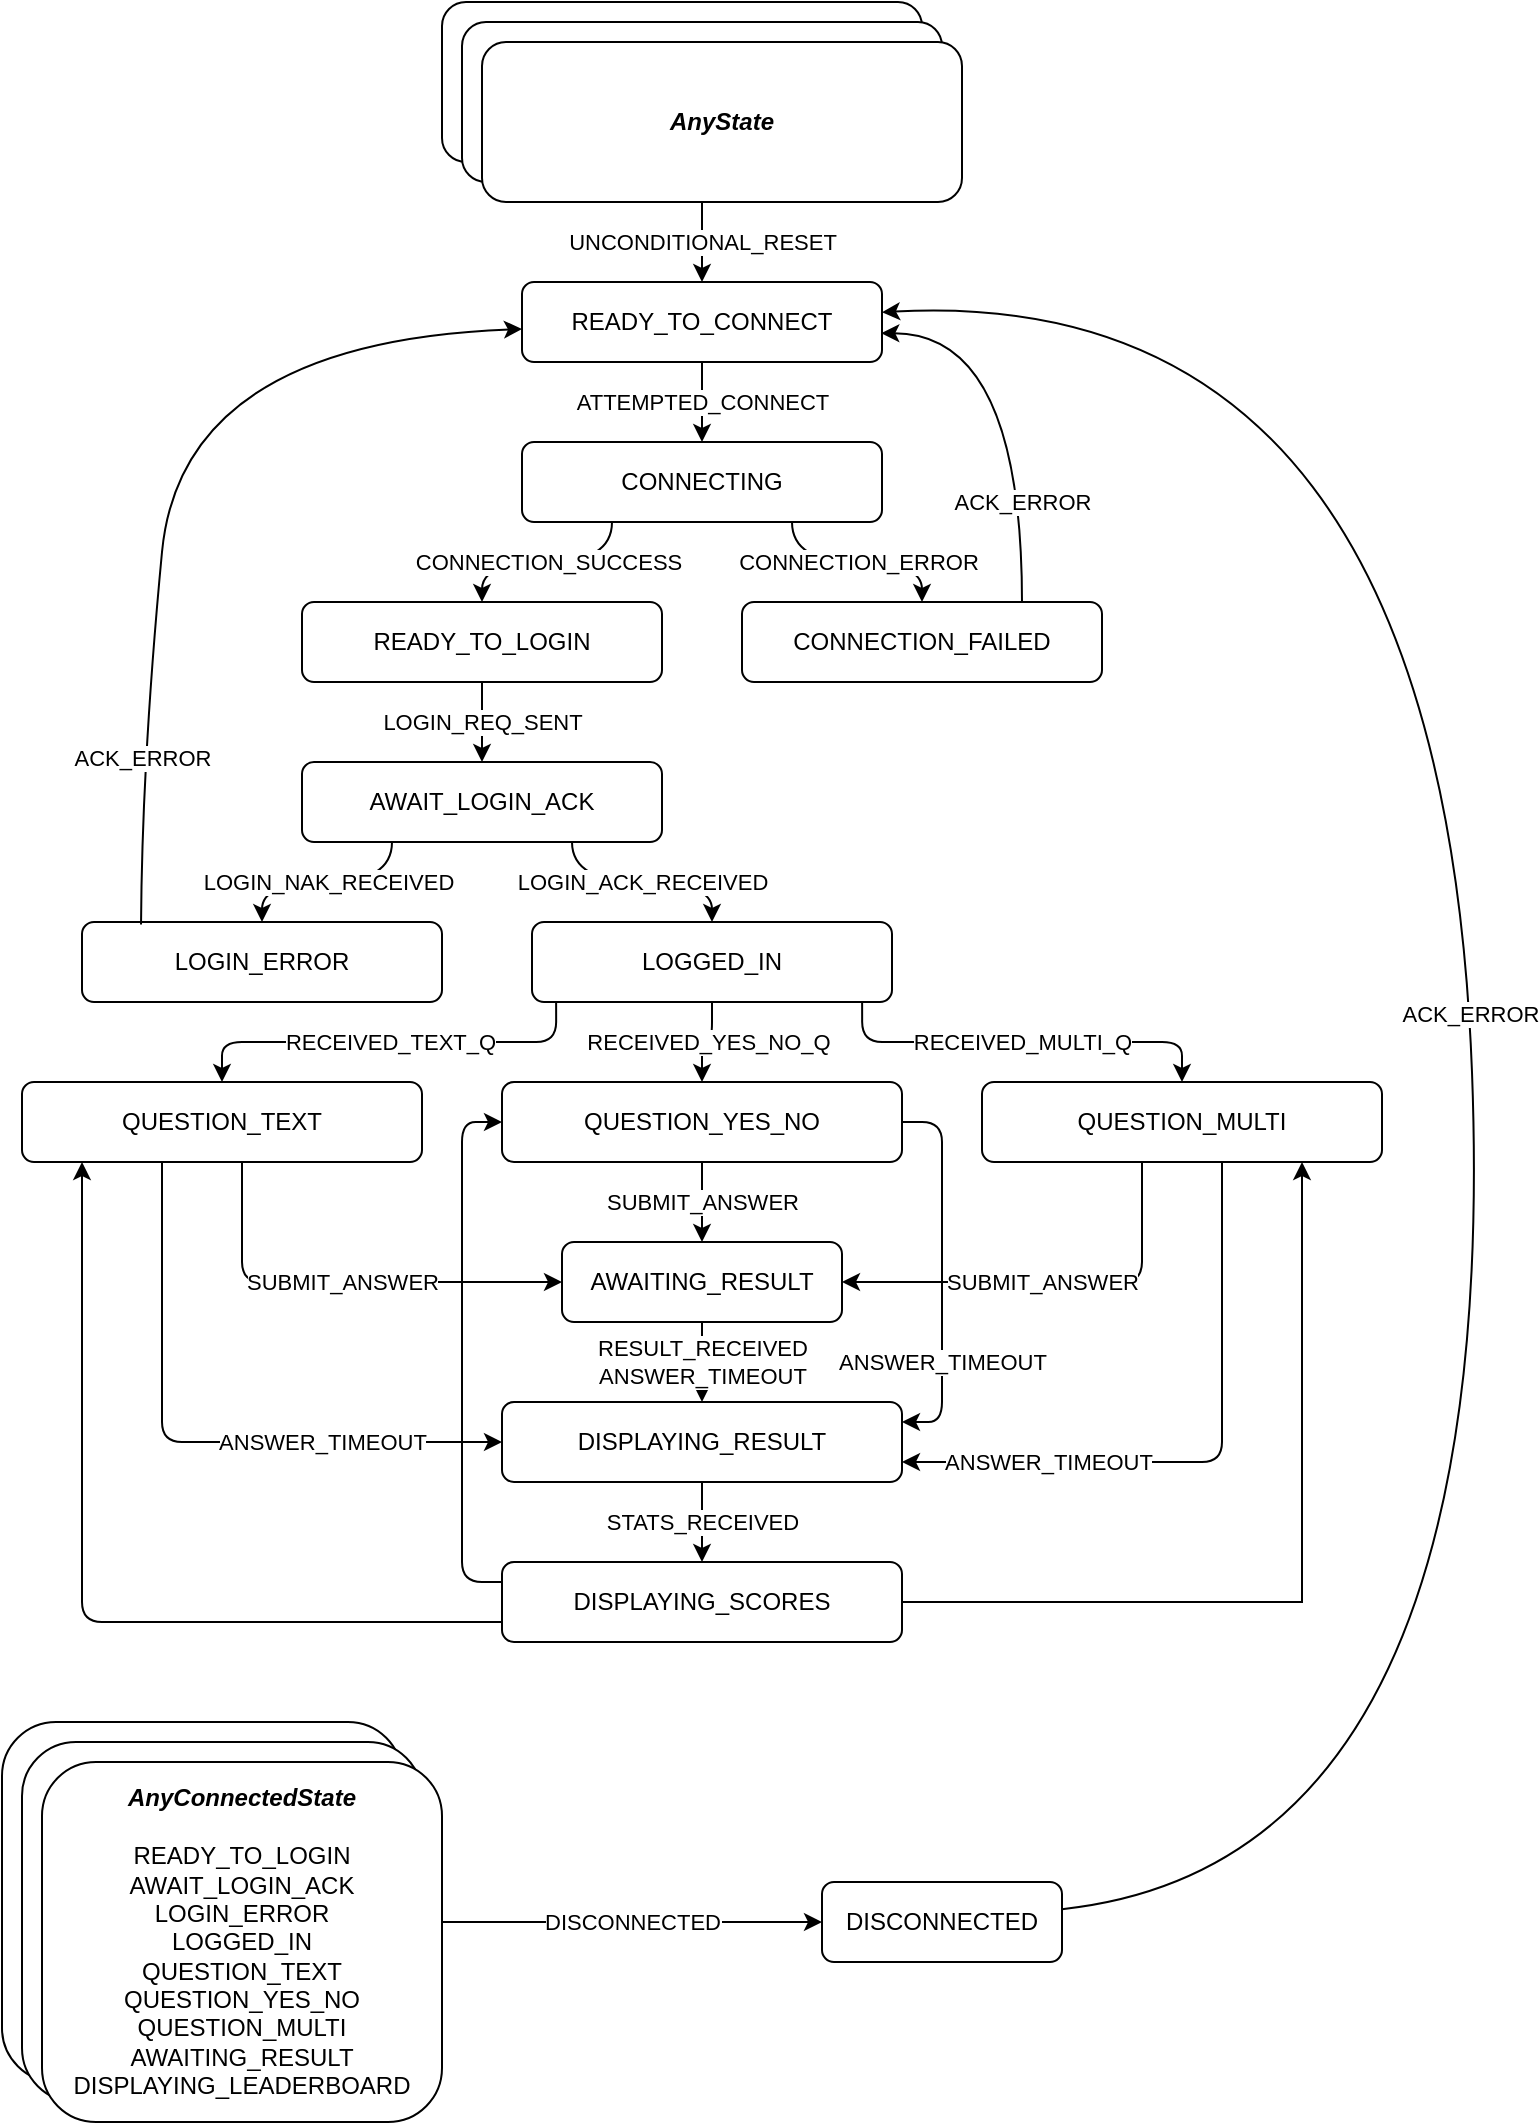 <mxfile version="24.2.5" type="device">
  <diagram name="Page-1" id="l3brLB8d3vX8HoMqFhsw">
    <mxGraphModel dx="989" dy="603" grid="1" gridSize="10" guides="1" tooltips="1" connect="1" arrows="1" fold="1" page="1" pageScale="1" pageWidth="850" pageHeight="1100" math="0" shadow="0">
      <root>
        <mxCell id="0" />
        <mxCell id="1" parent="0" />
        <mxCell id="3FA3rmhRZ6194OctTuVP-1" value="DISCONNECTED" style="rounded=1;whiteSpace=wrap;html=1;" parent="1" vertex="1">
          <mxGeometry x="480" y="960" width="120" height="40" as="geometry" />
        </mxCell>
        <mxCell id="3FA3rmhRZ6194OctTuVP-12" value="ATTEMPTED_CONNECT" style="edgeStyle=orthogonalEdgeStyle;rounded=0;orthogonalLoop=1;jettySize=auto;html=1;" parent="1" source="3FA3rmhRZ6194OctTuVP-2" target="3FA3rmhRZ6194OctTuVP-6" edge="1">
          <mxGeometry relative="1" as="geometry" />
        </mxCell>
        <mxCell id="3FA3rmhRZ6194OctTuVP-2" value="READY_TO_CONNECT" style="rounded=1;whiteSpace=wrap;html=1;" parent="1" vertex="1">
          <mxGeometry x="330" y="160" width="180" height="40" as="geometry" />
        </mxCell>
        <mxCell id="3FA3rmhRZ6194OctTuVP-5" value="ACK_ERROR" style="curved=1;endArrow=classic;html=1;rounded=0;" parent="1" source="3FA3rmhRZ6194OctTuVP-1" target="3FA3rmhRZ6194OctTuVP-2" edge="1">
          <mxGeometry width="50" height="50" relative="1" as="geometry">
            <mxPoint x="530" y="680" as="sourcePoint" />
            <mxPoint x="580" y="630" as="targetPoint" />
            <Array as="points">
              <mxPoint x="820" y="950" />
              <mxPoint x="790" y="160" />
            </Array>
          </mxGeometry>
        </mxCell>
        <mxCell id="3FA3rmhRZ6194OctTuVP-14" value="CONNECTION_ERROR" style="edgeStyle=orthogonalEdgeStyle;rounded=0;orthogonalLoop=1;jettySize=auto;html=1;curved=1;exitX=0.75;exitY=1;exitDx=0;exitDy=0;" parent="1" source="3FA3rmhRZ6194OctTuVP-6" target="3FA3rmhRZ6194OctTuVP-13" edge="1">
          <mxGeometry relative="1" as="geometry" />
        </mxCell>
        <mxCell id="3FA3rmhRZ6194OctTuVP-16" value="CONNECTION_SUCCESS" style="edgeStyle=orthogonalEdgeStyle;rounded=0;orthogonalLoop=1;jettySize=auto;html=1;curved=1;exitX=0.25;exitY=1;exitDx=0;exitDy=0;" parent="1" source="3FA3rmhRZ6194OctTuVP-6" target="3FA3rmhRZ6194OctTuVP-7" edge="1">
          <mxGeometry relative="1" as="geometry" />
        </mxCell>
        <mxCell id="3FA3rmhRZ6194OctTuVP-6" value="CONNECTING" style="rounded=1;whiteSpace=wrap;html=1;" parent="1" vertex="1">
          <mxGeometry x="330" y="240" width="180" height="40" as="geometry" />
        </mxCell>
        <mxCell id="3FA3rmhRZ6194OctTuVP-17" value="LOGIN_REQ_SENT" style="edgeStyle=orthogonalEdgeStyle;rounded=0;orthogonalLoop=1;jettySize=auto;html=1;curved=1;" parent="1" source="3FA3rmhRZ6194OctTuVP-7" target="3FA3rmhRZ6194OctTuVP-8" edge="1">
          <mxGeometry relative="1" as="geometry" />
        </mxCell>
        <mxCell id="3FA3rmhRZ6194OctTuVP-7" value="READY_TO_LOGIN" style="rounded=1;whiteSpace=wrap;html=1;" parent="1" vertex="1">
          <mxGeometry x="220" y="320" width="180" height="40" as="geometry" />
        </mxCell>
        <mxCell id="3FA3rmhRZ6194OctTuVP-19" value="LOGIN_ACK_RECEIVED" style="edgeStyle=orthogonalEdgeStyle;rounded=0;orthogonalLoop=1;jettySize=auto;html=1;curved=1;exitX=0.75;exitY=1;exitDx=0;exitDy=0;" parent="1" source="3FA3rmhRZ6194OctTuVP-8" target="3FA3rmhRZ6194OctTuVP-9" edge="1">
          <mxGeometry relative="1" as="geometry" />
        </mxCell>
        <mxCell id="3FA3rmhRZ6194OctTuVP-20" value="LOGIN_NAK_RECEIVED" style="edgeStyle=orthogonalEdgeStyle;rounded=0;orthogonalLoop=1;jettySize=auto;html=1;curved=1;exitX=0.25;exitY=1;exitDx=0;exitDy=0;" parent="1" source="3FA3rmhRZ6194OctTuVP-8" target="3FA3rmhRZ6194OctTuVP-10" edge="1">
          <mxGeometry relative="1" as="geometry" />
        </mxCell>
        <mxCell id="3FA3rmhRZ6194OctTuVP-8" value="AWAIT_LOGIN_ACK" style="rounded=1;whiteSpace=wrap;html=1;" parent="1" vertex="1">
          <mxGeometry x="220" y="400" width="180" height="40" as="geometry" />
        </mxCell>
        <mxCell id="Kysy0IVXTMHZORLqPUVk-5" value="RECEIVED_YES_NO_Q" style="edgeStyle=orthogonalEdgeStyle;rounded=1;orthogonalLoop=1;jettySize=auto;html=1;curved=0;" edge="1" parent="1" source="3FA3rmhRZ6194OctTuVP-9" target="Kysy0IVXTMHZORLqPUVk-2">
          <mxGeometry relative="1" as="geometry" />
        </mxCell>
        <mxCell id="Kysy0IVXTMHZORLqPUVk-6" value="RECEIVED_MULTI_Q" style="edgeStyle=orthogonalEdgeStyle;rounded=1;orthogonalLoop=1;jettySize=auto;html=1;exitX=0.917;exitY=1;exitDx=0;exitDy=0;curved=0;exitPerimeter=0;" edge="1" parent="1" source="3FA3rmhRZ6194OctTuVP-9" target="Kysy0IVXTMHZORLqPUVk-3">
          <mxGeometry relative="1" as="geometry" />
        </mxCell>
        <mxCell id="Kysy0IVXTMHZORLqPUVk-9" value="RECEIVED_TEXT_Q" style="edgeStyle=orthogonalEdgeStyle;rounded=1;orthogonalLoop=1;jettySize=auto;html=1;exitX=0.067;exitY=1.001;exitDx=0;exitDy=0;curved=0;exitPerimeter=0;" edge="1" parent="1" source="3FA3rmhRZ6194OctTuVP-9" target="Kysy0IVXTMHZORLqPUVk-1">
          <mxGeometry relative="1" as="geometry" />
        </mxCell>
        <mxCell id="3FA3rmhRZ6194OctTuVP-9" value="LOGGED_IN" style="rounded=1;whiteSpace=wrap;html=1;" parent="1" vertex="1">
          <mxGeometry x="335" y="480" width="180" height="40" as="geometry" />
        </mxCell>
        <mxCell id="3FA3rmhRZ6194OctTuVP-10" value="LOGIN_ERROR" style="rounded=1;whiteSpace=wrap;html=1;" parent="1" vertex="1">
          <mxGeometry x="110" y="480" width="180" height="40" as="geometry" />
        </mxCell>
        <mxCell id="3FA3rmhRZ6194OctTuVP-11" value="ACK_ERROR" style="curved=1;endArrow=classic;html=1;rounded=0;exitX=0.164;exitY=0.03;exitDx=0;exitDy=0;exitPerimeter=0;" parent="1" source="3FA3rmhRZ6194OctTuVP-10" target="3FA3rmhRZ6194OctTuVP-2" edge="1">
          <mxGeometry x="-0.641" width="50" height="50" relative="1" as="geometry">
            <mxPoint x="360" y="400" as="sourcePoint" />
            <mxPoint x="410" y="350" as="targetPoint" />
            <Array as="points">
              <mxPoint x="140" y="400" />
              <mxPoint x="160" y="190" />
            </Array>
            <mxPoint as="offset" />
          </mxGeometry>
        </mxCell>
        <mxCell id="3FA3rmhRZ6194OctTuVP-18" value="ACK_ERROR" style="edgeStyle=orthogonalEdgeStyle;rounded=0;orthogonalLoop=1;jettySize=auto;html=1;curved=1;entryX=0.998;entryY=0.64;entryDx=0;entryDy=0;entryPerimeter=0;" parent="1" source="3FA3rmhRZ6194OctTuVP-13" target="3FA3rmhRZ6194OctTuVP-2" edge="1">
          <mxGeometry x="-0.512" relative="1" as="geometry">
            <Array as="points">
              <mxPoint x="580" y="186" />
            </Array>
            <mxPoint as="offset" />
          </mxGeometry>
        </mxCell>
        <mxCell id="3FA3rmhRZ6194OctTuVP-13" value="CONNECTION_FAILED" style="rounded=1;whiteSpace=wrap;html=1;" parent="1" vertex="1">
          <mxGeometry x="440" y="320" width="180" height="40" as="geometry" />
        </mxCell>
        <mxCell id="Kysy0IVXTMHZORLqPUVk-8" value="SUBMIT_ANSWER" style="edgeStyle=orthogonalEdgeStyle;rounded=1;orthogonalLoop=1;jettySize=auto;html=1;curved=0;" edge="1" parent="1" source="Kysy0IVXTMHZORLqPUVk-1" target="Kysy0IVXTMHZORLqPUVk-7">
          <mxGeometry relative="1" as="geometry">
            <Array as="points">
              <mxPoint x="190" y="660" />
            </Array>
          </mxGeometry>
        </mxCell>
        <mxCell id="Kysy0IVXTMHZORLqPUVk-16" value="ANSWER_TIMEOUT" style="edgeStyle=orthogonalEdgeStyle;rounded=1;orthogonalLoop=1;jettySize=auto;html=1;curved=0;" edge="1" parent="1" source="Kysy0IVXTMHZORLqPUVk-1" target="Kysy0IVXTMHZORLqPUVk-14">
          <mxGeometry x="0.419" relative="1" as="geometry">
            <Array as="points">
              <mxPoint x="150" y="740" />
            </Array>
            <mxPoint as="offset" />
          </mxGeometry>
        </mxCell>
        <mxCell id="Kysy0IVXTMHZORLqPUVk-1" value="QUESTION_TEXT" style="rounded=1;whiteSpace=wrap;html=1;" vertex="1" parent="1">
          <mxGeometry x="80" y="560" width="200" height="40" as="geometry" />
        </mxCell>
        <mxCell id="Kysy0IVXTMHZORLqPUVk-12" value="SUBMIT_ANSWER" style="edgeStyle=orthogonalEdgeStyle;rounded=0;orthogonalLoop=1;jettySize=auto;html=1;" edge="1" parent="1" source="Kysy0IVXTMHZORLqPUVk-2" target="Kysy0IVXTMHZORLqPUVk-7">
          <mxGeometry relative="1" as="geometry" />
        </mxCell>
        <mxCell id="Kysy0IVXTMHZORLqPUVk-18" value="ANSWER_TIMEOUT" style="edgeStyle=orthogonalEdgeStyle;rounded=1;orthogonalLoop=1;jettySize=auto;html=1;curved=0;" edge="1" parent="1" source="Kysy0IVXTMHZORLqPUVk-2" target="Kysy0IVXTMHZORLqPUVk-14">
          <mxGeometry x="0.473" relative="1" as="geometry">
            <Array as="points">
              <mxPoint x="540" y="580" />
              <mxPoint x="540" y="730" />
            </Array>
            <mxPoint as="offset" />
          </mxGeometry>
        </mxCell>
        <mxCell id="Kysy0IVXTMHZORLqPUVk-2" value="QUESTION_YES_NO" style="rounded=1;whiteSpace=wrap;html=1;" vertex="1" parent="1">
          <mxGeometry x="320" y="560" width="200" height="40" as="geometry" />
        </mxCell>
        <mxCell id="Kysy0IVXTMHZORLqPUVk-13" value="SUBMIT_ANSWER" style="edgeStyle=orthogonalEdgeStyle;rounded=1;orthogonalLoop=1;jettySize=auto;html=1;curved=0;" edge="1" parent="1" source="Kysy0IVXTMHZORLqPUVk-3" target="Kysy0IVXTMHZORLqPUVk-7">
          <mxGeometry x="0.048" relative="1" as="geometry">
            <Array as="points">
              <mxPoint x="640" y="660" />
            </Array>
            <mxPoint as="offset" />
          </mxGeometry>
        </mxCell>
        <mxCell id="Kysy0IVXTMHZORLqPUVk-17" value="ANSWER_TIMEOUT" style="edgeStyle=orthogonalEdgeStyle;rounded=1;orthogonalLoop=1;jettySize=auto;html=1;curved=0;" edge="1" parent="1" source="Kysy0IVXTMHZORLqPUVk-3" target="Kysy0IVXTMHZORLqPUVk-14">
          <mxGeometry x="0.529" relative="1" as="geometry">
            <Array as="points">
              <mxPoint x="680" y="750" />
            </Array>
            <mxPoint as="offset" />
          </mxGeometry>
        </mxCell>
        <mxCell id="Kysy0IVXTMHZORLqPUVk-3" value="QUESTION_MULTI" style="rounded=1;whiteSpace=wrap;html=1;" vertex="1" parent="1">
          <mxGeometry x="560" y="560" width="200" height="40" as="geometry" />
        </mxCell>
        <mxCell id="Kysy0IVXTMHZORLqPUVk-15" value="RESULT_RECEIVED&lt;div&gt;ANSWER_TIMEOUT&lt;/div&gt;" style="edgeStyle=orthogonalEdgeStyle;rounded=0;orthogonalLoop=1;jettySize=auto;html=1;" edge="1" parent="1" source="Kysy0IVXTMHZORLqPUVk-7" target="Kysy0IVXTMHZORLqPUVk-14">
          <mxGeometry relative="1" as="geometry" />
        </mxCell>
        <mxCell id="Kysy0IVXTMHZORLqPUVk-7" value="AWAITING_RESULT" style="rounded=1;whiteSpace=wrap;html=1;" vertex="1" parent="1">
          <mxGeometry x="350" y="640" width="140" height="40" as="geometry" />
        </mxCell>
        <mxCell id="Kysy0IVXTMHZORLqPUVk-21" value="STATS_RECEIVED" style="edgeStyle=orthogonalEdgeStyle;rounded=0;orthogonalLoop=1;jettySize=auto;html=1;" edge="1" parent="1" source="Kysy0IVXTMHZORLqPUVk-14" target="Kysy0IVXTMHZORLqPUVk-20">
          <mxGeometry relative="1" as="geometry" />
        </mxCell>
        <mxCell id="Kysy0IVXTMHZORLqPUVk-14" value="DISPLAYING_RESULT" style="rounded=1;whiteSpace=wrap;html=1;" vertex="1" parent="1">
          <mxGeometry x="320" y="720" width="200" height="40" as="geometry" />
        </mxCell>
        <mxCell id="Kysy0IVXTMHZORLqPUVk-22" style="edgeStyle=orthogonalEdgeStyle;rounded=1;orthogonalLoop=1;jettySize=auto;html=1;curved=0;" edge="1" parent="1" source="Kysy0IVXTMHZORLqPUVk-20" target="Kysy0IVXTMHZORLqPUVk-2">
          <mxGeometry relative="1" as="geometry">
            <Array as="points">
              <mxPoint x="300" y="810" />
              <mxPoint x="300" y="580" />
            </Array>
          </mxGeometry>
        </mxCell>
        <mxCell id="Kysy0IVXTMHZORLqPUVk-23" style="edgeStyle=orthogonalEdgeStyle;rounded=1;orthogonalLoop=1;jettySize=auto;html=1;curved=0;" edge="1" parent="1" source="Kysy0IVXTMHZORLqPUVk-20" target="Kysy0IVXTMHZORLqPUVk-1">
          <mxGeometry relative="1" as="geometry">
            <Array as="points">
              <mxPoint x="110" y="830" />
            </Array>
          </mxGeometry>
        </mxCell>
        <mxCell id="Kysy0IVXTMHZORLqPUVk-24" style="edgeStyle=orthogonalEdgeStyle;rounded=0;orthogonalLoop=1;jettySize=auto;html=1;" edge="1" parent="1" source="Kysy0IVXTMHZORLqPUVk-20" target="Kysy0IVXTMHZORLqPUVk-3">
          <mxGeometry relative="1" as="geometry">
            <Array as="points">
              <mxPoint x="720" y="820" />
            </Array>
          </mxGeometry>
        </mxCell>
        <mxCell id="Kysy0IVXTMHZORLqPUVk-20" value="DISPLAYING_SCORES" style="rounded=1;whiteSpace=wrap;html=1;" vertex="1" parent="1">
          <mxGeometry x="320" y="800" width="200" height="40" as="geometry" />
        </mxCell>
        <mxCell id="Kysy0IVXTMHZORLqPUVk-27" value="" style="rounded=1;whiteSpace=wrap;html=1;" vertex="1" parent="1">
          <mxGeometry x="70" y="880" width="200" height="180" as="geometry" />
        </mxCell>
        <mxCell id="Kysy0IVXTMHZORLqPUVk-26" value="" style="rounded=1;whiteSpace=wrap;html=1;" vertex="1" parent="1">
          <mxGeometry x="80" y="890" width="200" height="180" as="geometry" />
        </mxCell>
        <mxCell id="Kysy0IVXTMHZORLqPUVk-28" value="DISCONNECTED" style="edgeStyle=orthogonalEdgeStyle;rounded=1;orthogonalLoop=1;jettySize=auto;html=1;curved=0;" edge="1" parent="1" source="Kysy0IVXTMHZORLqPUVk-25" target="3FA3rmhRZ6194OctTuVP-1">
          <mxGeometry relative="1" as="geometry">
            <Array as="points">
              <mxPoint x="470" y="980" />
              <mxPoint x="470" y="980" />
            </Array>
          </mxGeometry>
        </mxCell>
        <mxCell id="Kysy0IVXTMHZORLqPUVk-25" value="&lt;div&gt;&lt;b&gt;&lt;i&gt;AnyConnectedState&lt;/i&gt;&lt;/b&gt;&lt;/div&gt;&lt;div&gt;&lt;br&gt;&lt;/div&gt;READY_TO_LOGIN&lt;div&gt;AWAIT_LOGIN_ACK&lt;/div&gt;&lt;div&gt;LOGIN_ERROR&lt;/div&gt;&lt;div&gt;LOGGED_IN&lt;/div&gt;&lt;div&gt;QUESTION_TEXT&lt;/div&gt;&lt;div&gt;QUESTION_YES_NO&lt;br&gt;QUESTION_MULTI&lt;/div&gt;&lt;div&gt;AWAITING_RESULT&lt;/div&gt;&lt;div&gt;DISPLAYING_LEADERBOARD&lt;/div&gt;" style="rounded=1;whiteSpace=wrap;html=1;" vertex="1" parent="1">
          <mxGeometry x="90" y="900" width="200" height="180" as="geometry" />
        </mxCell>
        <mxCell id="Kysy0IVXTMHZORLqPUVk-30" value="" style="rounded=1;whiteSpace=wrap;html=1;" vertex="1" parent="1">
          <mxGeometry x="290" y="20" width="240" height="80" as="geometry" />
        </mxCell>
        <mxCell id="Kysy0IVXTMHZORLqPUVk-31" value="" style="rounded=1;whiteSpace=wrap;html=1;" vertex="1" parent="1">
          <mxGeometry x="300" y="30" width="240" height="80" as="geometry" />
        </mxCell>
        <mxCell id="Kysy0IVXTMHZORLqPUVk-32" value="UNCONDITIONAL_RESET" style="edgeStyle=orthogonalEdgeStyle;rounded=0;orthogonalLoop=1;jettySize=auto;html=1;" edge="1" parent="1" source="Kysy0IVXTMHZORLqPUVk-29" target="3FA3rmhRZ6194OctTuVP-2">
          <mxGeometry relative="1" as="geometry">
            <Array as="points">
              <mxPoint x="420" y="130" />
              <mxPoint x="420" y="130" />
            </Array>
          </mxGeometry>
        </mxCell>
        <mxCell id="Kysy0IVXTMHZORLqPUVk-29" value="&lt;b&gt;&lt;i&gt;AnyState&lt;/i&gt;&lt;/b&gt;" style="rounded=1;whiteSpace=wrap;html=1;" vertex="1" parent="1">
          <mxGeometry x="310" y="40" width="240" height="80" as="geometry" />
        </mxCell>
      </root>
    </mxGraphModel>
  </diagram>
</mxfile>

